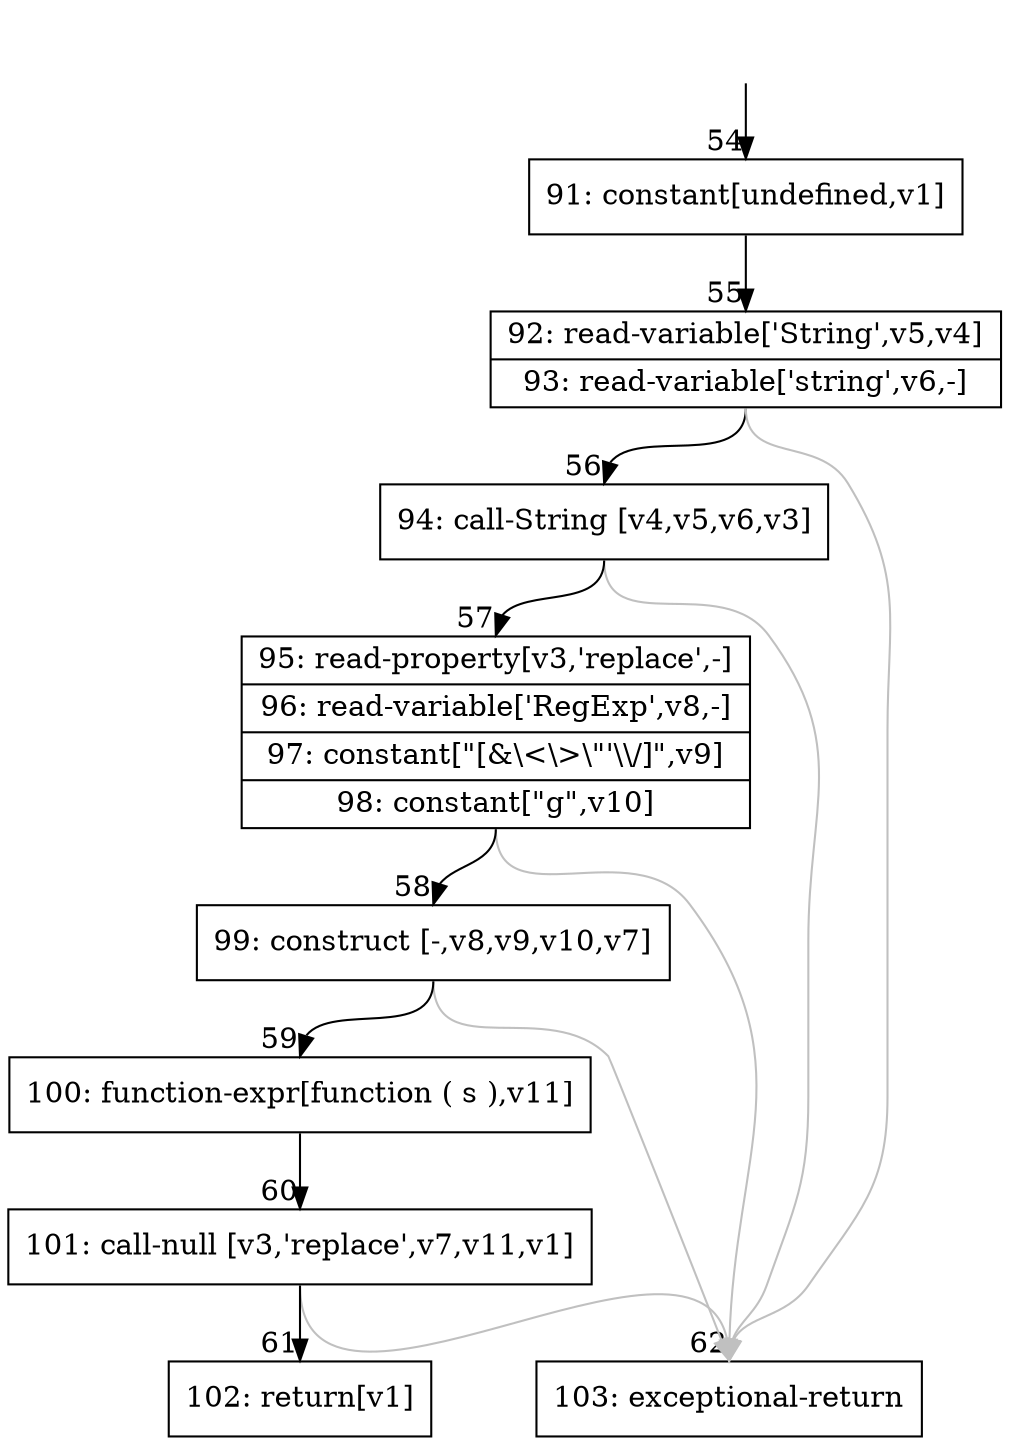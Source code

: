 digraph {
rankdir="TD"
BB_entry8[shape=none,label=""];
BB_entry8 -> BB54 [tailport=s, headport=n, headlabel="    54"]
BB54 [shape=record label="{91: constant[undefined,v1]}" ] 
BB54 -> BB55 [tailport=s, headport=n, headlabel="      55"]
BB55 [shape=record label="{92: read-variable['String',v5,v4]|93: read-variable['string',v6,-]}" ] 
BB55 -> BB56 [tailport=s, headport=n, headlabel="      56"]
BB55 -> BB62 [tailport=s, headport=n, color=gray, headlabel="      62"]
BB56 [shape=record label="{94: call-String [v4,v5,v6,v3]}" ] 
BB56 -> BB57 [tailport=s, headport=n, headlabel="      57"]
BB56 -> BB62 [tailport=s, headport=n, color=gray]
BB57 [shape=record label="{95: read-property[v3,'replace',-]|96: read-variable['RegExp',v8,-]|97: constant[\"[&\\\<\\\>\\\"'\\\\/]\",v9]|98: constant[\"g\",v10]}" ] 
BB57 -> BB58 [tailport=s, headport=n, headlabel="      58"]
BB57 -> BB62 [tailport=s, headport=n, color=gray]
BB58 [shape=record label="{99: construct [-,v8,v9,v10,v7]}" ] 
BB58 -> BB59 [tailport=s, headport=n, headlabel="      59"]
BB58 -> BB62 [tailport=s, headport=n, color=gray]
BB59 [shape=record label="{100: function-expr[function ( s ),v11]}" ] 
BB59 -> BB60 [tailport=s, headport=n, headlabel="      60"]
BB60 [shape=record label="{101: call-null [v3,'replace',v7,v11,v1]}" ] 
BB60 -> BB61 [tailport=s, headport=n, headlabel="      61"]
BB60 -> BB62 [tailport=s, headport=n, color=gray]
BB61 [shape=record label="{102: return[v1]}" ] 
BB62 [shape=record label="{103: exceptional-return}" ] 
//#$~ 54
}
